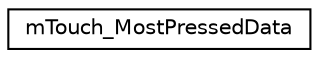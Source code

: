digraph "Graphical Class Hierarchy"
{
  edge [fontname="Helvetica",fontsize="10",labelfontname="Helvetica",labelfontsize="10"];
  node [fontname="Helvetica",fontsize="10",shape=record];
  rankdir="LR";
  Node1 [label="mTouch_MostPressedData",height=0.2,width=0.4,color="black", fillcolor="white", style="filled",URL="$structm_touch___most_pressed_data.html"];
}
